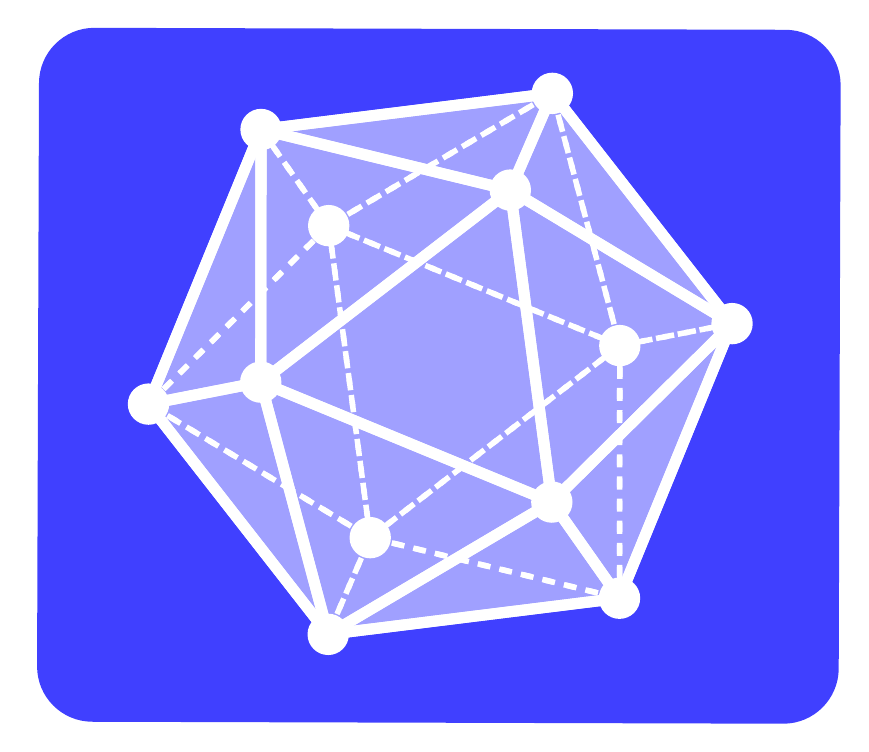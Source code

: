 \def\size{0.9}

\begin{tikzpicture}%
	[x={(0.704cm, -0.424cm)},
	y={(-0.71cm, -0.42cm)},
	z={(0.001cm, 0.802cm)},
	scale=4.0,
	back/.style={loosely dotted, thin},
	edge/.style={color=blue, thick},
	facet/.style={fill=blue,fill opacity=0.75},
	vertex/.style={inner sep=0pt,circle,draw=blue,fill=blue,thick,anchor=base},
	back_icos/.style={loosely dotted, line width=2pt},
	edge_icos/.style={color=white, line width=4pt},
	facet_icos/.style={fill=white,fill opacity=0.5},
	vertex_icos/.style={inner sep=5pt,circle,draw=white,fill=white,thick,anchor=base}]
%
%
%% Coordinate of the vertices:
%%
%\coordinate (2.00, 1.00, 0.000) at (2.00, 1.00, 0.000);
%\coordinate (1.00, 2.00, 0.000) at (1.00, 2.00, 0.000);
%\coordinate (2.00, 0.000, 1.00) at (2.00, 0.000, 1.00);
%\coordinate (1.00, 0.000, 2.00) at (1.00, 0.000, 2.00);
%\coordinate (0.000, 2.00, 1.00) at (0.000, 2.00, 1.00);
%\coordinate (0.000, 1.00, 2.00) at (0.000, 1.00, 2.00);
%%
%%
%% Drawing the interior
%%
%\fill[facet,rounded corners = 20pt] (0.000, 1.00, 2.00) -- (1.00, 0.000, 2.00) -- (2.00, 0.000, 1.00) -- (2.00, 1.00, 0.000) -- (1.00, 2.00, 0.000) -- (0.000, 2.00, 1.00) -- cycle {};
\fill[facet,rounded corners = 20pt] ($\size*(1.500, -0.5, 2.00)$) -- ($\size*(-0.5, 1.50, 2.00)$) -- ($\size*(0.5, 2.5, 0.00)$) -- ($\size*(2.5, 0.5, 0.00)$) -- cycle {};
%%
%%
%% Drawing edges in the front
%%
%\draw[edge] (2.00, 1.00, 0.000) -- (1.00, 2.00, 0.000);
%\draw[edge] (2.00, 1.00, 0.000) -- (2.00, 0.000, 1.00);
%\draw[edge] (1.00, 2.00, 0.000) -- (2.00, 1.00, 0.000);
%\draw[edge] (1.00, 2.00, 0.000) -- (0.000, 2.00, 1.00);
%\draw[edge] (2.00, 0.000, 1.00) -- (2.00, 1.00, 0.000);
%\draw[edge] (2.00, 0.000, 1.00) -- (1.00, 0.000, 2.00);
%\draw[edge] (1.00, 0.000, 2.00) -- (2.00, 0.000, 1.00);
%\draw[edge] (1.00, 0.000, 2.00) -- (0.000, 1.00, 2.00);
%\draw[edge] (0.000, 2.00, 1.00) -- (1.00, 2.00, 0.000);
%\draw[edge] (0.000, 2.00, 1.00) -- (0.000, 1.00, 2.00);
%\draw[edge] (0.000, 1.00, 2.00) -- (1.00, 0.000, 2.00);
%\draw[edge] (0.000, 1.00, 2.00) -- (0.000, 2.00, 1.00);
%%
%%
%% Drawing the vertices in the front
%%%
%\node[vertex] at (2.00, 1.00, 0.000)     {a};
%\node[vertex] at (1.00, 2.00, 0.000)     {b};
%\node[vertex] at (2.00, 0.000, 1.00)     {c};
%\node[vertex] at (1.00, 0.000, 2.00)     {d};
%\node[vertex] at (0.000, 2.00, 1.00)     {e};
%\node[vertex] at (0.000, 1.00, 2.00)     {f};
%\node[vertex] at (1.500, -0.5, 2.00)     {g};
%\node[vertex] at (-0.5, 1.50, 2.00)     {h};
%\node[vertex] at (2.5, 0.5, 0.00)     {i};
%\node[vertex] at (0.5, 2.5, 0.00)     {j};
%%
%%
%% IMAGE OF ICOSAHEDRON:
%
%
%% Coordinate of the vertices:
%%
\coordinate (0.000, 0.500, 0.809) at (0.000, 0.500, 0.809);
\coordinate (0.500, 0.809, 0.000) at (0.500, 0.809, 0.000);
\coordinate (0.809, 0.000, 0.500) at (0.809, 0.000, 0.500);
\coordinate (0.000, 0.500, -0.809) at (0.000, 0.500, -0.809);
\coordinate (0.500, -0.809, 0.000) at (0.500, -0.809, 0.000);
\coordinate (-0.809, 0.000, 0.500) at (-0.809, 0.000, 0.500);
\coordinate (0.000, -0.500, 0.809) at (0.000, -0.500, 0.809);
\coordinate (-0.500, 0.809, 0.000) at (-0.500, 0.809, 0.000);
\coordinate (0.809, 0.000, -0.500) at (0.809, 0.000, -0.500);
\coordinate (0.000, -0.500, -0.809) at (0.000, -0.500, -0.809);
\coordinate (-0.500, -0.809, 0.000) at (-0.500, -0.809, 0.000);
\coordinate (-0.809, 0.000, -0.500) at (-0.809, 0.000, -0.500);
%%
%%
%% Drawing edge_icoss in the back
%%
\draw[edge_icos,back_icos] (0.000, 0.500, 0.809) -- (0.500, 0.809, 0.000);
\draw[edge_icos,back_icos] (0.000, 0.500, 0.809) -- (0.809, 0.000, 0.500);
\draw[edge_icos,back_icos] (0.000, 0.500, 0.809) -- (-0.809, 0.000, 0.500);
\draw[edge_icos,back_icos] (0.000, 0.500, 0.809) -- (0.000, -0.500, 0.809);
\draw[edge_icos,back_icos] (0.000, 0.500, 0.809) -- (-0.500, 0.809, 0.000);
\draw[edge_icos,back_icos] (0.500, 0.809, 0.000) -- (0.000, 0.500, 0.809);
\draw[edge_icos,back_icos] (0.500, 0.809, 0.000) -- (0.809, 0.000, 0.500);
\draw[edge_icos,back_icos] (0.500, 0.809, 0.000) -- (0.000, 0.500, -0.809);
\draw[edge_icos,back_icos] (0.500, 0.809, 0.000) -- (-0.500, 0.809, 0.000);
\draw[edge_icos,back_icos] (0.500, 0.809, 0.000) -- (0.809, 0.000, -0.500);
\draw[edge_icos,back_icos] (0.809, 0.000, 0.500) -- (0.000, 0.500, 0.809);
\draw[edge_icos,back_icos] (0.809, 0.000, 0.500) -- (0.500, 0.809, 0.000);
\draw[edge_icos,back_icos] (0.809, 0.000, 0.500) -- (0.500, -0.809, 0.000);
\draw[edge_icos,back_icos] (0.809, 0.000, 0.500) -- (0.000, -0.500, 0.809);
\draw[edge_icos,back_icos] (0.809, 0.000, 0.500) -- (0.809, 0.000, -0.500);
\draw[edge_icos,back_icos] (0.000, 0.500, -0.809) -- (0.500, 0.809, 0.000);
\draw[edge_icos,back_icos] (0.500, -0.809, 0.000) -- (0.809, 0.000, 0.500);
\draw[edge_icos,back_icos] (-0.809, 0.000, 0.500) -- (0.000, 0.500, 0.809);
\draw[edge_icos,back_icos] (0.000, -0.500, 0.809) -- (0.000, 0.500, 0.809);
\draw[edge_icos,back_icos] (0.000, -0.500, 0.809) -- (0.809, 0.000, 0.500);
\draw[edge_icos,back_icos] (-0.500, 0.809, 0.000) -- (0.000, 0.500, 0.809);
\draw[edge_icos,back_icos] (-0.500, 0.809, 0.000) -- (0.500, 0.809, 0.000);
\draw[edge_icos,back_icos] (0.809, 0.000, -0.500) -- (0.500, 0.809, 0.000);
\draw[edge_icos,back_icos] (0.809, 0.000, -0.500) -- (0.809, 0.000, 0.500);
%%
%%
%% Drawing vertices in the back
%%
\node[vertex_icos] at (0.000, 0.500, 0.809)     {};
\node[vertex_icos] at (0.500, 0.809, 0.000)     {};
\node[vertex_icos] at (0.809, 0.000, 0.500)     {};
%%
%%
%% Drawing the facets
%%
\fill[facet_icos] (0.000, -0.500, -0.809) -- (0.500, -0.809, 0.000) -- (0.809, 0.000, -0.500) -- cycle {};
\fill[facet_icos] (0.000, -0.500, -0.809) -- (0.000, 0.500, -0.809) -- (0.809, 0.000, -0.500) -- cycle {};
\fill[facet_icos] (-0.500, -0.809, 0.000) -- (0.500, -0.809, 0.000) -- (0.000, -0.500, 0.809) -- cycle {};
\fill[facet_icos] (-0.500, -0.809, 0.000) -- (0.500, -0.809, 0.000) -- (0.000, -0.500, -0.809) -- cycle {};
\fill[facet_icos] (-0.809, 0.000, -0.500) -- (0.000, 0.500, -0.809) -- (0.000, -0.500, -0.809) -- cycle {};
\fill[facet_icos] (-0.809, 0.000, -0.500) -- (0.000, 0.500, -0.809) -- (-0.500, 0.809, 0.000) -- cycle {};
\fill[facet_icos] (-0.809, 0.000, -0.500) -- (0.000, -0.500, -0.809) -- (-0.500, -0.809, 0.000) -- cycle {};
\fill[facet_icos] (-0.809, 0.000, -0.500) -- (-0.809, 0.000, 0.500) -- (-0.500, 0.809, 0.000) -- cycle {};
\fill[facet_icos] (-0.809, 0.000, -0.500) -- (-0.809, 0.000, 0.500) -- (-0.500, -0.809, 0.000) -- cycle {};
\fill[facet_icos] (-0.500, -0.809, 0.000) -- (-0.809, 0.000, 0.500) -- (0.000, -0.500, 0.809) -- cycle {};
%%
%%
%% Drawing edges in the front
%%
\draw[edge_icos] (0.000, 0.500, -0.809) -- (-0.500, 0.809, 0.000);
\draw[edge_icos] (0.000, 0.500, -0.809) -- (0.809, 0.000, -0.500);
\draw[edge_icos] (0.000, 0.500, -0.809) -- (0.000, -0.500, -0.809);
\draw[edge_icos] (0.000, 0.500, -0.809) -- (-0.809, 0.000, -0.500);
\draw[edge_icos] (0.500, -0.809, 0.000) -- (0.000, -0.500, 0.809);
\draw[edge_icos] (0.500, -0.809, 0.000) -- (0.809, 0.000, -0.500);
\draw[edge_icos] (0.500, -0.809, 0.000) -- (0.000, -0.500, -0.809);
\draw[edge_icos] (0.500, -0.809, 0.000) -- (-0.500, -0.809, 0.000);
\draw[edge_icos] (-0.809, 0.000, 0.500) -- (0.000, -0.500, 0.809);
\draw[edge_icos] (-0.809, 0.000, 0.500) -- (-0.500, 0.809, 0.000);
\draw[edge_icos] (-0.809, 0.000, 0.500) -- (-0.500, -0.809, 0.000);
\draw[edge_icos] (-0.809, 0.000, 0.500) -- (-0.809, 0.000, -0.500);
\draw[edge_icos] (0.000, -0.500, 0.809) -- (0.500, -0.809, 0.000);
\draw[edge_icos] (0.000, -0.500, 0.809) -- (-0.809, 0.000, 0.500);
\draw[edge_icos] (0.000, -0.500, 0.809) -- (-0.500, -0.809, 0.000);
\draw[edge_icos] (-0.500, 0.809, 0.000) -- (0.000, 0.500, -0.809);
\draw[edge_icos] (-0.500, 0.809, 0.000) -- (-0.809, 0.000, 0.500);
\draw[edge_icos] (-0.500, 0.809, 0.000) -- (-0.809, 0.000, -0.500);
\draw[edge_icos] (0.809, 0.000, -0.500) -- (0.000, 0.500, -0.809);
\draw[edge_icos] (0.809, 0.000, -0.500) -- (0.500, -0.809, 0.000);
\draw[edge_icos] (0.809, 0.000, -0.500) -- (0.000, -0.500, -0.809);
\draw[edge_icos] (0.000, -0.500, -0.809) -- (0.000, 0.500, -0.809);
\draw[edge_icos] (0.000, -0.500, -0.809) -- (0.500, -0.809, 0.000);
\draw[edge_icos] (0.000, -0.500, -0.809) -- (0.809, 0.000, -0.500);
\draw[edge_icos] (0.000, -0.500, -0.809) -- (-0.500, -0.809, 0.000);
\draw[edge_icos] (0.000, -0.500, -0.809) -- (-0.809, 0.000, -0.500);
\draw[edge_icos] (-0.500, -0.809, 0.000) -- (0.500, -0.809, 0.000);
\draw[edge_icos] (-0.500, -0.809, 0.000) -- (-0.809, 0.000, 0.500);
\draw[edge_icos] (-0.500, -0.809, 0.000) -- (0.000, -0.500, 0.809);
\draw[edge_icos] (-0.500, -0.809, 0.000) -- (0.000, -0.500, -0.809);
\draw[edge_icos] (-0.500, -0.809, 0.000) -- (-0.809, 0.000, -0.500);
\draw[edge_icos] (-0.809, 0.000, -0.500) -- (0.000, 0.500, -0.809);
\draw[edge_icos] (-0.809, 0.000, -0.500) -- (-0.809, 0.000, 0.500);
\draw[edge_icos] (-0.809, 0.000, -0.500) -- (-0.500, 0.809, 0.000);
\draw[edge_icos] (-0.809, 0.000, -0.500) -- (0.000, -0.500, -0.809);
\draw[edge_icos] (-0.809, 0.000, -0.500) -- (-0.500, -0.809, 0.000);
%%
%%
%% Drawing the vertices in the front
%%
\node[vertex_icos] at (0.000, 0.500, -0.809)     {};
\node[vertex_icos] at (0.500, -0.809, 0.000)     {};
\node[vertex_icos] at (-0.809, 0.000, 0.500)     {};
\node[vertex_icos] at (0.000, -0.500, 0.809)     {};
\node[vertex_icos] at (-0.500, 0.809, 0.000)     {};
\node[vertex_icos] at (0.809, 0.000, -0.500)     {};
\node[vertex_icos] at (0.000, -0.500, -0.809)     {};
\node[vertex_icos] at (-0.500, -0.809, 0.000)     {};
\node[vertex_icos] at (-0.809, 0.000, -0.500)     {};
%%
\end{tikzpicture}